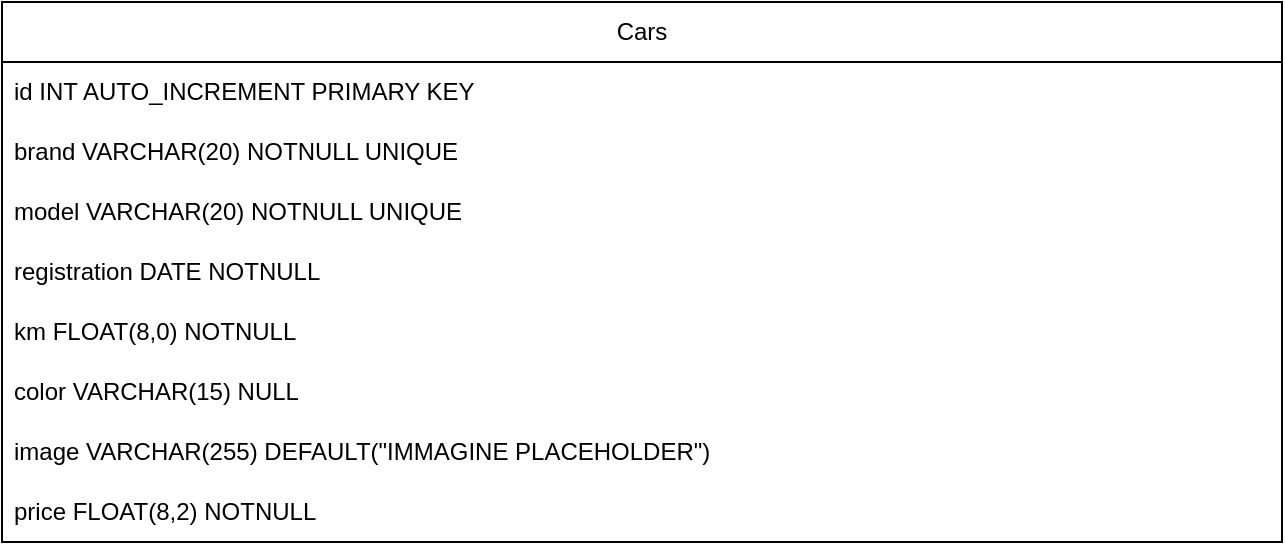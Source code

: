 <mxfile version="26.1.0">
  <diagram id="s7RZGptxwPJM7YLu90bs" name="Pagina-1">
    <mxGraphModel dx="954" dy="639" grid="1" gridSize="10" guides="1" tooltips="1" connect="1" arrows="1" fold="1" page="1" pageScale="1" pageWidth="827" pageHeight="1169" math="0" shadow="0">
      <root>
        <mxCell id="0" />
        <mxCell id="1" parent="0" />
        <mxCell id="ZwIpjqpxj2tvnywnt6xn-1" value="Cars" style="swimlane;fontStyle=0;childLayout=stackLayout;horizontal=1;startSize=30;horizontalStack=0;resizeParent=1;resizeParentMax=0;resizeLast=0;collapsible=1;marginBottom=0;whiteSpace=wrap;html=1;" vertex="1" parent="1">
          <mxGeometry x="80" y="40" width="640" height="270" as="geometry" />
        </mxCell>
        <mxCell id="ZwIpjqpxj2tvnywnt6xn-2" value="id INT AUTO_INCREMENT PRIMARY KEY" style="text;strokeColor=none;fillColor=none;align=left;verticalAlign=middle;spacingLeft=4;spacingRight=4;overflow=hidden;points=[[0,0.5],[1,0.5]];portConstraint=eastwest;rotatable=0;whiteSpace=wrap;html=1;" vertex="1" parent="ZwIpjqpxj2tvnywnt6xn-1">
          <mxGeometry y="30" width="640" height="30" as="geometry" />
        </mxCell>
        <mxCell id="ZwIpjqpxj2tvnywnt6xn-3" value="brand VARCHAR(20) NOTNULL UNIQUE" style="text;strokeColor=none;fillColor=none;align=left;verticalAlign=middle;spacingLeft=4;spacingRight=4;overflow=hidden;points=[[0,0.5],[1,0.5]];portConstraint=eastwest;rotatable=0;whiteSpace=wrap;html=1;" vertex="1" parent="ZwIpjqpxj2tvnywnt6xn-1">
          <mxGeometry y="60" width="640" height="30" as="geometry" />
        </mxCell>
        <mxCell id="ZwIpjqpxj2tvnywnt6xn-4" value="model VARCHAR(20) NOTNULL UNIQUE" style="text;strokeColor=none;fillColor=none;align=left;verticalAlign=middle;spacingLeft=4;spacingRight=4;overflow=hidden;points=[[0,0.5],[1,0.5]];portConstraint=eastwest;rotatable=0;whiteSpace=wrap;html=1;" vertex="1" parent="ZwIpjqpxj2tvnywnt6xn-1">
          <mxGeometry y="90" width="640" height="30" as="geometry" />
        </mxCell>
        <mxCell id="ZwIpjqpxj2tvnywnt6xn-9" value="registration DATE NOTNULL" style="text;strokeColor=none;fillColor=none;align=left;verticalAlign=middle;spacingLeft=4;spacingRight=4;overflow=hidden;points=[[0,0.5],[1,0.5]];portConstraint=eastwest;rotatable=0;whiteSpace=wrap;html=1;" vertex="1" parent="ZwIpjqpxj2tvnywnt6xn-1">
          <mxGeometry y="120" width="640" height="30" as="geometry" />
        </mxCell>
        <mxCell id="ZwIpjqpxj2tvnywnt6xn-10" value="km FLOAT(8,0) NOTNULL" style="text;strokeColor=none;fillColor=none;align=left;verticalAlign=middle;spacingLeft=4;spacingRight=4;overflow=hidden;points=[[0,0.5],[1,0.5]];portConstraint=eastwest;rotatable=0;whiteSpace=wrap;html=1;" vertex="1" parent="ZwIpjqpxj2tvnywnt6xn-1">
          <mxGeometry y="150" width="640" height="30" as="geometry" />
        </mxCell>
        <mxCell id="ZwIpjqpxj2tvnywnt6xn-11" value="color VARCHAR(15) NULL" style="text;strokeColor=none;fillColor=none;align=left;verticalAlign=middle;spacingLeft=4;spacingRight=4;overflow=hidden;points=[[0,0.5],[1,0.5]];portConstraint=eastwest;rotatable=0;whiteSpace=wrap;html=1;" vertex="1" parent="ZwIpjqpxj2tvnywnt6xn-1">
          <mxGeometry y="180" width="640" height="30" as="geometry" />
        </mxCell>
        <mxCell id="ZwIpjqpxj2tvnywnt6xn-12" value="image VARCHAR(255) DEFAULT(&quot;IMMAGINE PLACEHOLDER&quot;)" style="text;strokeColor=none;fillColor=none;align=left;verticalAlign=middle;spacingLeft=4;spacingRight=4;overflow=hidden;points=[[0,0.5],[1,0.5]];portConstraint=eastwest;rotatable=0;whiteSpace=wrap;html=1;" vertex="1" parent="ZwIpjqpxj2tvnywnt6xn-1">
          <mxGeometry y="210" width="640" height="30" as="geometry" />
        </mxCell>
        <mxCell id="ZwIpjqpxj2tvnywnt6xn-13" value="price FLOAT(8,2) NOTNULL" style="text;strokeColor=none;fillColor=none;align=left;verticalAlign=middle;spacingLeft=4;spacingRight=4;overflow=hidden;points=[[0,0.5],[1,0.5]];portConstraint=eastwest;rotatable=0;whiteSpace=wrap;html=1;" vertex="1" parent="ZwIpjqpxj2tvnywnt6xn-1">
          <mxGeometry y="240" width="640" height="30" as="geometry" />
        </mxCell>
      </root>
    </mxGraphModel>
  </diagram>
</mxfile>
